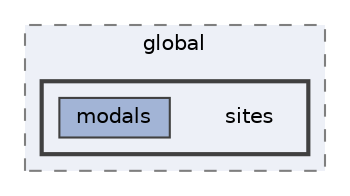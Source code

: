 digraph "resources/views/backend/site_super_admin/global/sites"
{
 // LATEX_PDF_SIZE
  bgcolor="transparent";
  edge [fontname=Helvetica,fontsize=10,labelfontname=Helvetica,labelfontsize=10];
  node [fontname=Helvetica,fontsize=10,shape=box,height=0.2,width=0.4];
  compound=true
  subgraph clusterdir_6cad7f93d61968dea630f43345e5514e {
    graph [ bgcolor="#edf0f7", pencolor="grey50", label="global", fontname=Helvetica,fontsize=10 style="filled,dashed", URL="dir_6cad7f93d61968dea630f43345e5514e.html",tooltip=""]
  subgraph clusterdir_b86fb8b61bc39aa723f5cafdbccc2659 {
    graph [ bgcolor="#edf0f7", pencolor="grey25", label="", fontname=Helvetica,fontsize=10 style="filled,bold", URL="dir_b86fb8b61bc39aa723f5cafdbccc2659.html",tooltip=""]
    dir_b86fb8b61bc39aa723f5cafdbccc2659 [shape=plaintext, label="sites"];
  dir_5ae7210816530d375dd8d4854230794f [label="modals", fillcolor="#a2b4d6", color="grey25", style="filled", URL="dir_5ae7210816530d375dd8d4854230794f.html",tooltip=""];
  }
  }
}
